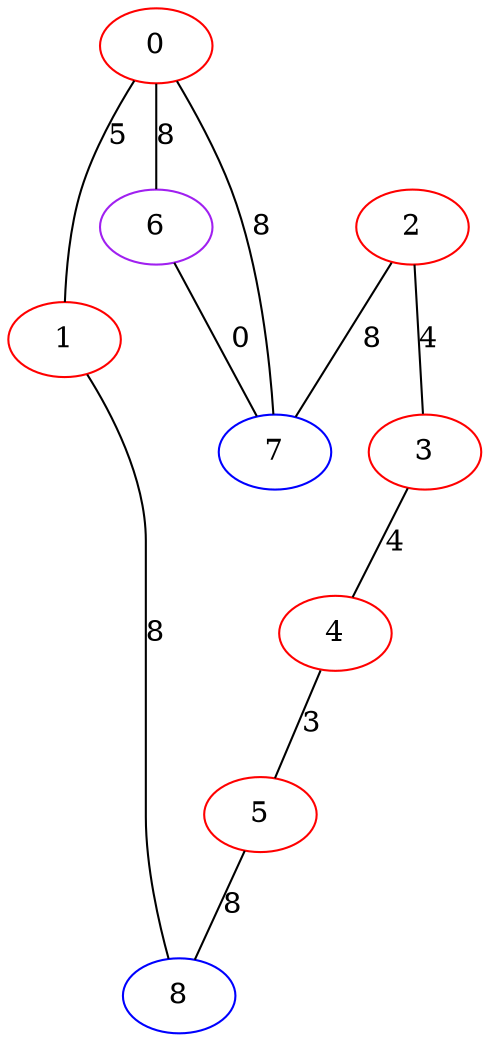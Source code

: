 graph "" {
0 [color=red, weight=1];
1 [color=red, weight=1];
2 [color=red, weight=1];
3 [color=red, weight=1];
4 [color=red, weight=1];
5 [color=red, weight=1];
6 [color=purple, weight=4];
7 [color=blue, weight=3];
8 [color=blue, weight=3];
0 -- 1  [key=0, label=5];
0 -- 6  [key=0, label=8];
0 -- 7  [key=0, label=8];
1 -- 8  [key=0, label=8];
2 -- 3  [key=0, label=4];
2 -- 7  [key=0, label=8];
3 -- 4  [key=0, label=4];
4 -- 5  [key=0, label=3];
5 -- 8  [key=0, label=8];
6 -- 7  [key=0, label=0];
}

